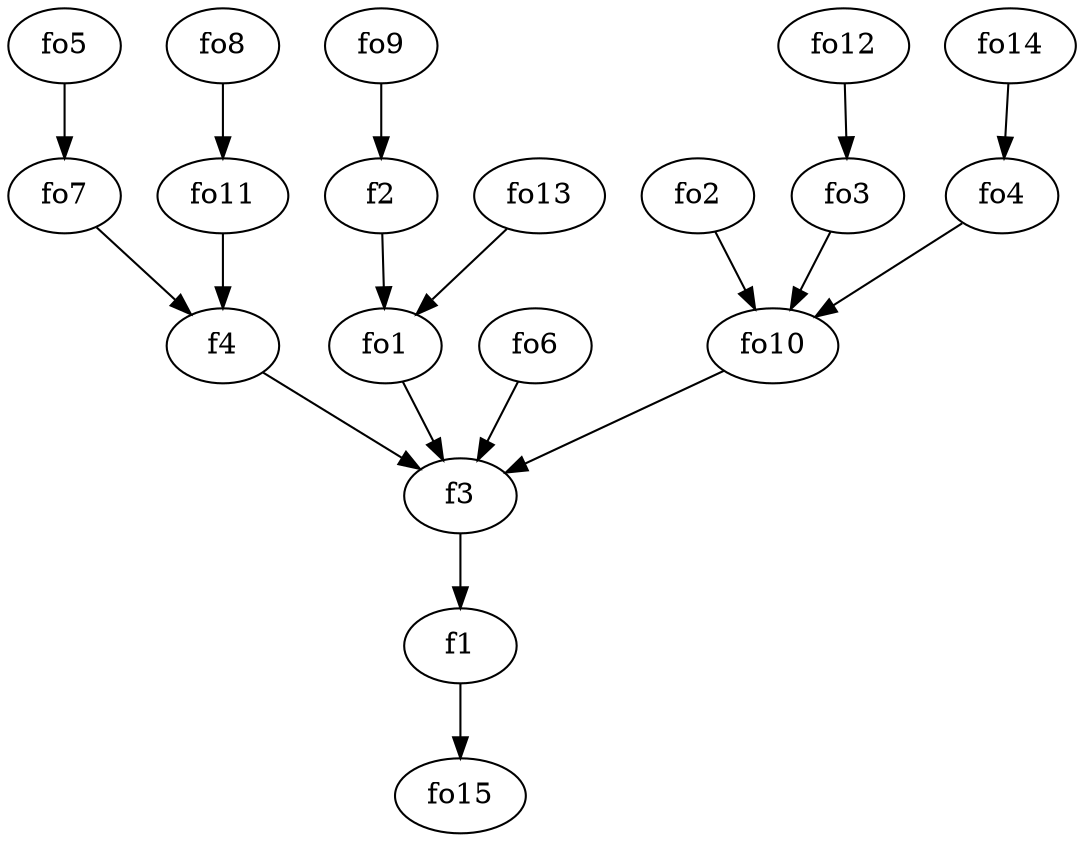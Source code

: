 strict digraph  {
f1;
f2;
f3;
f4;
fo1;
fo2;
fo3;
fo4;
fo5;
fo6;
fo7;
fo8;
fo9;
fo10;
fo11;
fo12;
fo13;
fo14;
fo15;
f1 -> fo15  [weight=2];
f2 -> fo1  [weight=2];
f3 -> f1  [weight=2];
f4 -> f3  [weight=2];
fo1 -> f3  [weight=2];
fo2 -> fo10  [weight=2];
fo3 -> fo10  [weight=2];
fo4 -> fo10  [weight=2];
fo5 -> fo7  [weight=2];
fo6 -> f3  [weight=2];
fo7 -> f4  [weight=2];
fo8 -> fo11  [weight=2];
fo9 -> f2  [weight=2];
fo10 -> f3  [weight=2];
fo11 -> f4  [weight=2];
fo12 -> fo3  [weight=2];
fo13 -> fo1  [weight=2];
fo14 -> fo4  [weight=2];
}
